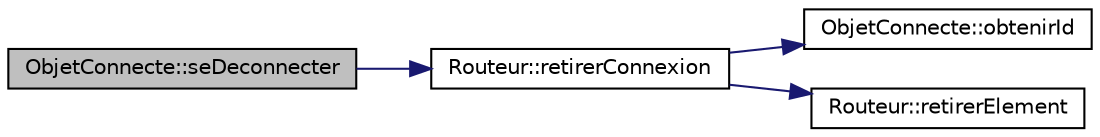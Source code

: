 digraph "ObjetConnecte::seDeconnecter"
{
  bgcolor="transparent";
  edge [fontname="Helvetica",fontsize="10",labelfontname="Helvetica",labelfontsize="10"];
  node [fontname="Helvetica",fontsize="10",shape=record];
  rankdir="LR";
  Node1 [label="ObjetConnecte::seDeconnecter",height=0.2,width=0.4,color="black", fillcolor="grey75", style="filled", fontcolor="black"];
  Node1 -> Node2 [color="midnightblue",fontsize="10",style="solid",fontname="Helvetica"];
  Node2 [label="Routeur::retirerConnexion",height=0.2,width=0.4,color="black",URL="$class_routeur.html#acc8a7d1b7a4d855bab8560d58b33c7e4",tooltip="Retire la connexion au ID donné, ne fait rien si l&#39;id n&#39;est pas co  id l&#39;id à déconnecter. "];
  Node2 -> Node3 [color="midnightblue",fontsize="10",style="solid",fontname="Helvetica"];
  Node3 [label="ObjetConnecte::obtenirId",height=0.2,width=0.4,color="black",URL="$class_objet_connecte.html#a16e824398e1006a9a58235285607d804",tooltip="Accède à la variable id. "];
  Node2 -> Node4 [color="midnightblue",fontsize="10",style="solid",fontname="Helvetica"];
  Node4 [label="Routeur::retirerElement",height=0.2,width=0.4,color="black",URL="$class_routeur.html#aeb0d83323c95ce835f6eecbee8f1609e",tooltip="Retire le cellulaire de la liste  it L&#39;itérateur qui pointe sur le cellulaire à retirer it NE DOIT PA..."];
}
